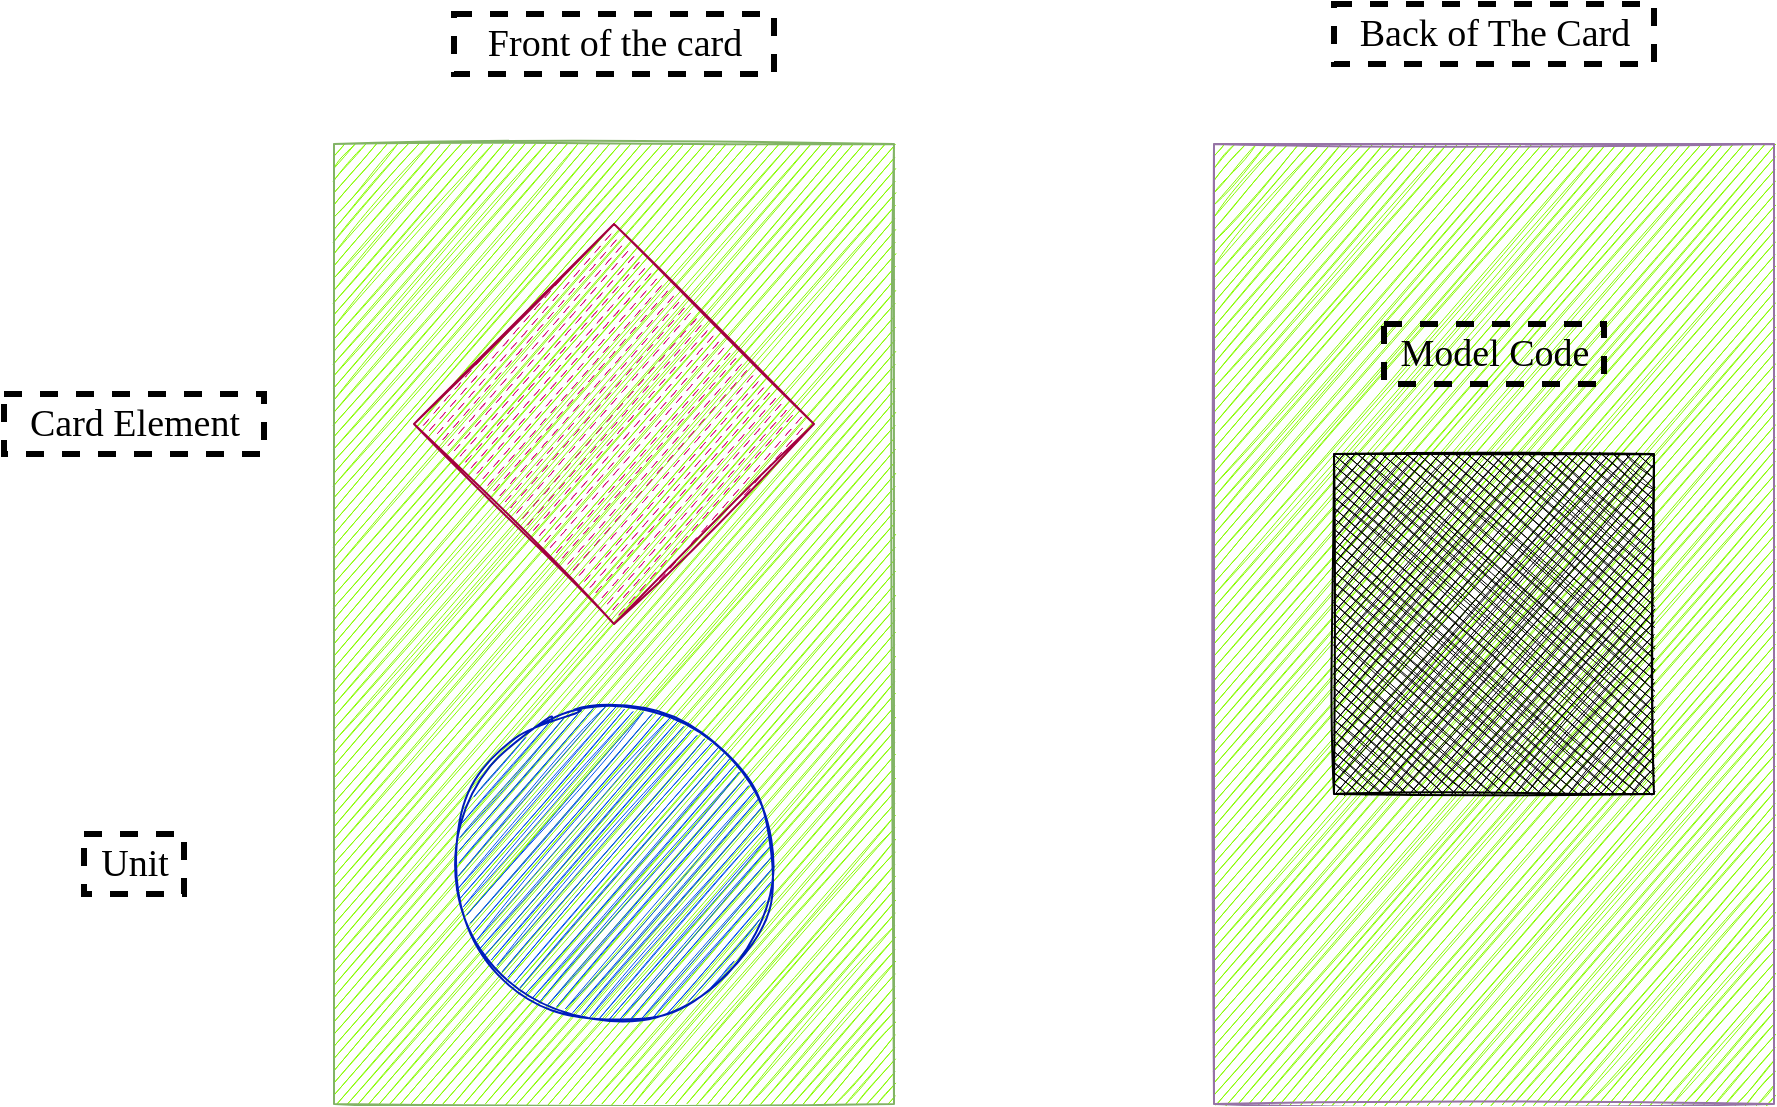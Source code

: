 <mxfile version="13.7.9" type="device"><diagram id="Xu5B-ak3wpff9VyR-ejU" name="Page-1"><mxGraphModel dx="1205" dy="1571" grid="1" gridSize="10" guides="1" tooltips="1" connect="1" arrows="1" fold="1" page="1" pageScale="1" pageWidth="1169" pageHeight="827" math="0" shadow="0"><root><mxCell id="0"/><mxCell id="1" parent="0"/><mxCell id="NOt5uLgraKnASWI7ZCMf-1" value="" style="rounded=0;whiteSpace=wrap;html=1;strokeColor=#82b366;sketch=1;fillColor=#87FC00;" vertex="1" parent="1"><mxGeometry x="300" y="-130" width="280" height="480" as="geometry"/></mxCell><mxCell id="NOt5uLgraKnASWI7ZCMf-2" value="" style="rounded=0;whiteSpace=wrap;html=1;strokeColor=#9673a6;sketch=1;glass=0;fillColor=#87FC00;" vertex="1" parent="1"><mxGeometry x="740" y="-130" width="280" height="480" as="geometry"/></mxCell><mxCell id="NOt5uLgraKnASWI7ZCMf-3" value="" style="rounded=0;whiteSpace=wrap;html=1;glass=0;sketch=1;fillColor=#000000;fillStyle=cross-hatch;" vertex="1" parent="1"><mxGeometry x="800" y="25" width="160" height="170" as="geometry"/></mxCell><mxCell id="NOt5uLgraKnASWI7ZCMf-4" value="" style="rhombus;whiteSpace=wrap;html=1;glass=0;sketch=1;fillColor=#d80073;strokeColor=#A50040;fontColor=#ffffff;fillStyle=dashed;" vertex="1" parent="1"><mxGeometry x="340" y="-90" width="200" height="200" as="geometry"/></mxCell><mxCell id="NOt5uLgraKnASWI7ZCMf-5" value="" style="ellipse;whiteSpace=wrap;html=1;aspect=fixed;glass=0;sketch=1;fillColor=#0050ef;strokeColor=#001DBC;fontColor=#ffffff;fillStyle=dots;" vertex="1" parent="1"><mxGeometry x="360" y="150" width="160" height="160" as="geometry"/></mxCell><mxCell id="NOt5uLgraKnASWI7ZCMf-6" value="Front of the card" style="text;html=1;align=center;verticalAlign=middle;resizable=0;points=[];autosize=1;fontSize=19;fontFamily=Tahoma;strokeColor=#000000;dashed=1;strokeWidth=3;" vertex="1" parent="1"><mxGeometry x="360" y="-195" width="160" height="30" as="geometry"/></mxCell><mxCell id="NOt5uLgraKnASWI7ZCMf-7" value="Back of The Card" style="text;html=1;align=center;verticalAlign=middle;resizable=0;points=[];autosize=1;fontSize=19;fontFamily=Tahoma;strokeColor=#000000;dashed=1;strokeWidth=3;" vertex="1" parent="1"><mxGeometry x="800" y="-200" width="160" height="30" as="geometry"/></mxCell><mxCell id="NOt5uLgraKnASWI7ZCMf-8" value="Card Element" style="text;html=1;align=center;verticalAlign=middle;resizable=0;points=[];autosize=1;fontSize=19;fontFamily=Tahoma;strokeColor=#000000;dashed=1;strokeWidth=3;" vertex="1" parent="1"><mxGeometry x="135" y="-5" width="130" height="30" as="geometry"/></mxCell><mxCell id="NOt5uLgraKnASWI7ZCMf-9" value="Unit" style="text;html=1;align=center;verticalAlign=middle;resizable=0;points=[];autosize=1;fontSize=19;fontFamily=Tahoma;strokeColor=#000000;dashed=1;strokeWidth=3;" vertex="1" parent="1"><mxGeometry x="175" y="215" width="50" height="30" as="geometry"/></mxCell><mxCell id="NOt5uLgraKnASWI7ZCMf-10" value="Model Code" style="text;html=1;align=center;verticalAlign=middle;resizable=0;points=[];autosize=1;fontSize=19;fontFamily=Tahoma;strokeColor=#000000;dashed=1;strokeWidth=3;" vertex="1" parent="1"><mxGeometry x="825" y="-40" width="110" height="30" as="geometry"/></mxCell></root></mxGraphModel></diagram></mxfile>